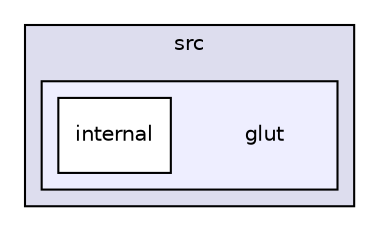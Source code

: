 digraph "/home/cj/workspace/Tetris/src/glut" {
  compound=true
  node [ fontsize="10", fontname="Helvetica"];
  edge [ labelfontsize="10", labelfontname="Helvetica"];
  subgraph clusterdir_68267d1309a1af8e8297ef4c3efbcdba {
    graph [ bgcolor="#ddddee", pencolor="black", label="src" fontname="Helvetica", fontsize="10", URL="dir_68267d1309a1af8e8297ef4c3efbcdba.html"]
  subgraph clusterdir_d42c36af4e5a44b915c5f0bba615cbce {
    graph [ bgcolor="#eeeeff", pencolor="black", label="" URL="dir_d42c36af4e5a44b915c5f0bba615cbce.html"];
    dir_d42c36af4e5a44b915c5f0bba615cbce [shape=plaintext label="glut"];
    dir_c2127586304aae88e0b277fa80c39d2c [shape=box label="internal" color="black" fillcolor="white" style="filled" URL="dir_c2127586304aae88e0b277fa80c39d2c.html"];
  }
  }
}
